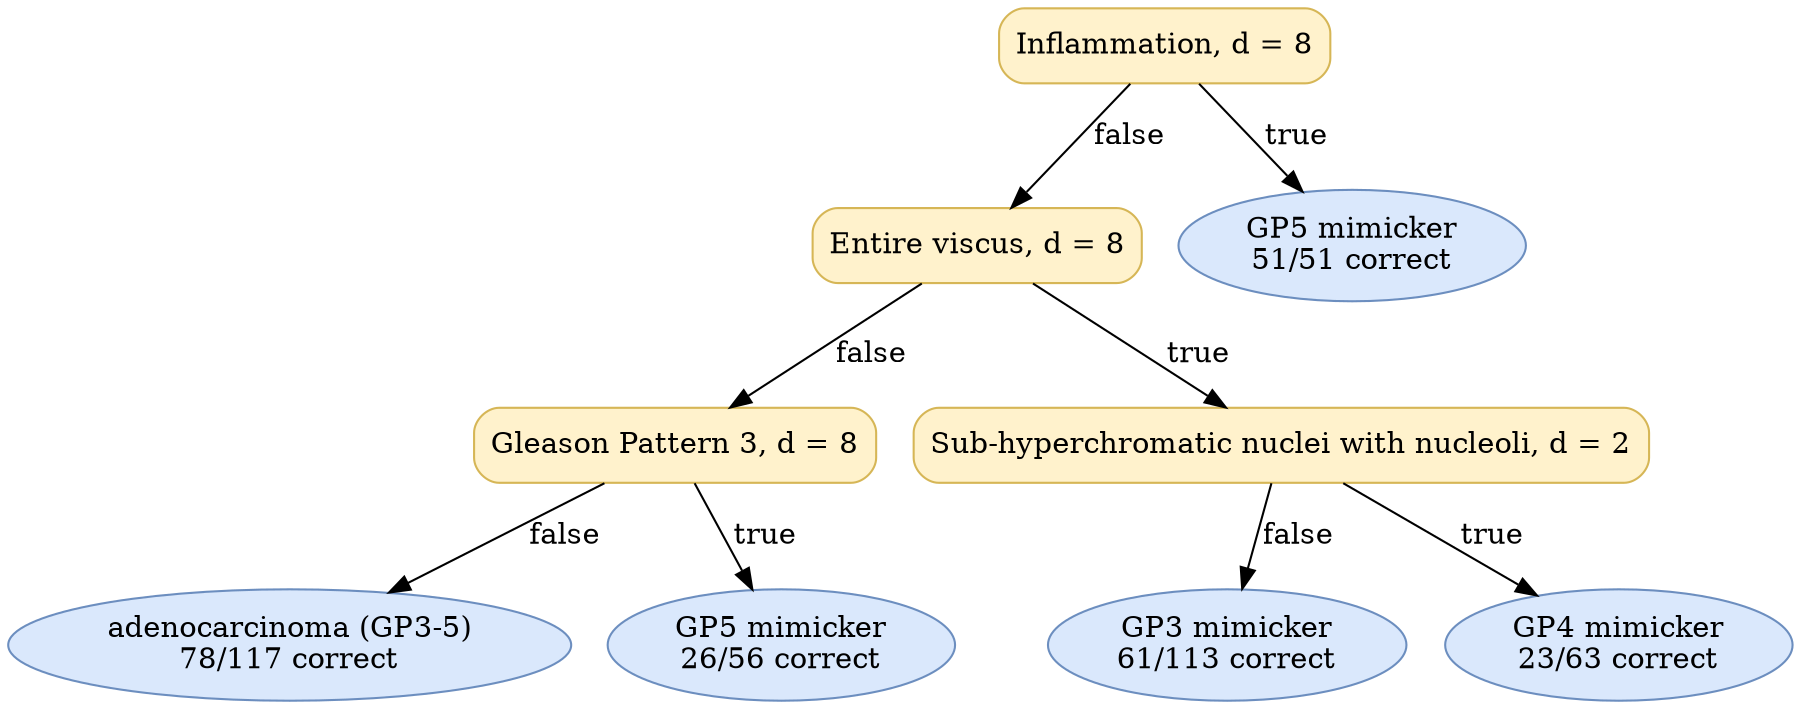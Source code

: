 digraph "DT" {
fontname="Times-Roman";
label="";
node [fontname="Times-Roman"];
Node1 [color="#D6B656", fillcolor="#FFF2CC", label="Inflammation, d = 8", shape="box", style="rounded,filled"];
Node2 [color="#D6B656", fillcolor="#FFF2CC", label="Entire viscus, d = 8", shape="box", style="rounded,filled"];
Node3 [color="#D6B656", fillcolor="#FFF2CC", label="Gleason Pattern 3, d = 8", shape="box", style="rounded,filled"];
Node4 [color="#6C8EBF", fillcolor="#DAE8FC", label=<adenocarcinoma (GP3-5)<br/>78/117 correct>, shape="ellipse", style="rounded,filled"];
Node5 [color="#6C8EBF", fillcolor="#DAE8FC", label=<GP5 mimicker<br/>26/56 correct>, shape="ellipse", style="rounded,filled"];
Node6 [color="#D6B656", fillcolor="#FFF2CC", label="Sub-hyperchromatic nuclei with nucleoli, d = 2", shape="box", style="rounded,filled"];
Node7 [color="#6C8EBF", fillcolor="#DAE8FC", label=<GP3 mimicker<br/>61/113 correct>, shape="ellipse", style="rounded,filled"];
Node8 [color="#6C8EBF", fillcolor="#DAE8FC", label=<GP4 mimicker<br/>23/63 correct>, shape="ellipse", style="rounded,filled"];
Node9 [color="#6C8EBF", fillcolor="#DAE8FC", label=<GP5 mimicker<br/>51/51 correct>, shape="ellipse", style="rounded,filled"];
Node1 -> Node2  [key=0, label="false"];
Node1 -> Node9  [key=0, label="true"];
Node2 -> Node3  [key=0, label="false"];
Node2 -> Node6  [key=0, label="true"];
Node3 -> Node4  [key=0, label="false"];
Node3 -> Node5  [key=0, label="true"];
Node6 -> Node7  [key=0, label="false"];
Node6 -> Node8  [key=0, label="true"];
}
